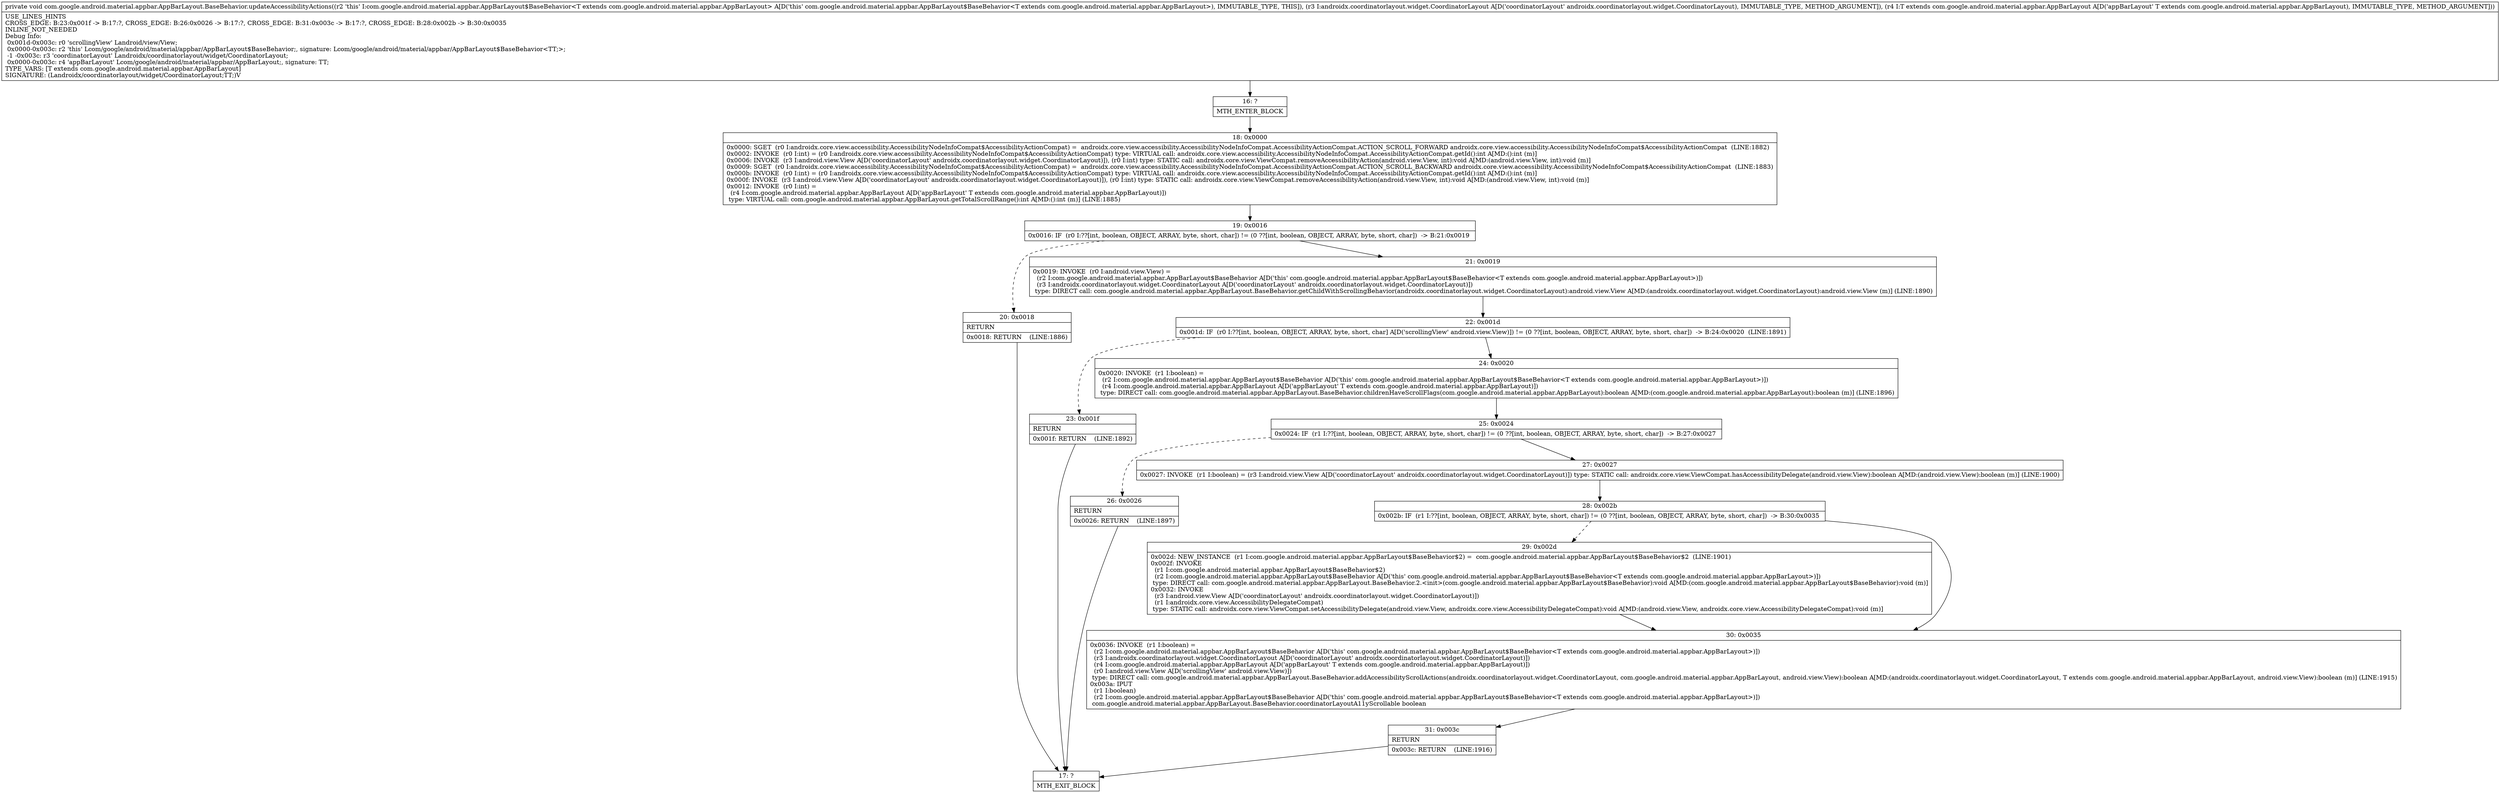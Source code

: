 digraph "CFG forcom.google.android.material.appbar.AppBarLayout.BaseBehavior.updateAccessibilityActions(Landroidx\/coordinatorlayout\/widget\/CoordinatorLayout;Lcom\/google\/android\/material\/appbar\/AppBarLayout;)V" {
Node_16 [shape=record,label="{16\:\ ?|MTH_ENTER_BLOCK\l}"];
Node_18 [shape=record,label="{18\:\ 0x0000|0x0000: SGET  (r0 I:androidx.core.view.accessibility.AccessibilityNodeInfoCompat$AccessibilityActionCompat) =  androidx.core.view.accessibility.AccessibilityNodeInfoCompat.AccessibilityActionCompat.ACTION_SCROLL_FORWARD androidx.core.view.accessibility.AccessibilityNodeInfoCompat$AccessibilityActionCompat  (LINE:1882)\l0x0002: INVOKE  (r0 I:int) = (r0 I:androidx.core.view.accessibility.AccessibilityNodeInfoCompat$AccessibilityActionCompat) type: VIRTUAL call: androidx.core.view.accessibility.AccessibilityNodeInfoCompat.AccessibilityActionCompat.getId():int A[MD:():int (m)]\l0x0006: INVOKE  (r3 I:android.view.View A[D('coordinatorLayout' androidx.coordinatorlayout.widget.CoordinatorLayout)]), (r0 I:int) type: STATIC call: androidx.core.view.ViewCompat.removeAccessibilityAction(android.view.View, int):void A[MD:(android.view.View, int):void (m)]\l0x0009: SGET  (r0 I:androidx.core.view.accessibility.AccessibilityNodeInfoCompat$AccessibilityActionCompat) =  androidx.core.view.accessibility.AccessibilityNodeInfoCompat.AccessibilityActionCompat.ACTION_SCROLL_BACKWARD androidx.core.view.accessibility.AccessibilityNodeInfoCompat$AccessibilityActionCompat  (LINE:1883)\l0x000b: INVOKE  (r0 I:int) = (r0 I:androidx.core.view.accessibility.AccessibilityNodeInfoCompat$AccessibilityActionCompat) type: VIRTUAL call: androidx.core.view.accessibility.AccessibilityNodeInfoCompat.AccessibilityActionCompat.getId():int A[MD:():int (m)]\l0x000f: INVOKE  (r3 I:android.view.View A[D('coordinatorLayout' androidx.coordinatorlayout.widget.CoordinatorLayout)]), (r0 I:int) type: STATIC call: androidx.core.view.ViewCompat.removeAccessibilityAction(android.view.View, int):void A[MD:(android.view.View, int):void (m)]\l0x0012: INVOKE  (r0 I:int) = \l  (r4 I:com.google.android.material.appbar.AppBarLayout A[D('appBarLayout' T extends com.google.android.material.appbar.AppBarLayout)])\l type: VIRTUAL call: com.google.android.material.appbar.AppBarLayout.getTotalScrollRange():int A[MD:():int (m)] (LINE:1885)\l}"];
Node_19 [shape=record,label="{19\:\ 0x0016|0x0016: IF  (r0 I:??[int, boolean, OBJECT, ARRAY, byte, short, char]) != (0 ??[int, boolean, OBJECT, ARRAY, byte, short, char])  \-\> B:21:0x0019 \l}"];
Node_20 [shape=record,label="{20\:\ 0x0018|RETURN\l|0x0018: RETURN    (LINE:1886)\l}"];
Node_17 [shape=record,label="{17\:\ ?|MTH_EXIT_BLOCK\l}"];
Node_21 [shape=record,label="{21\:\ 0x0019|0x0019: INVOKE  (r0 I:android.view.View) = \l  (r2 I:com.google.android.material.appbar.AppBarLayout$BaseBehavior A[D('this' com.google.android.material.appbar.AppBarLayout$BaseBehavior\<T extends com.google.android.material.appbar.AppBarLayout\>)])\l  (r3 I:androidx.coordinatorlayout.widget.CoordinatorLayout A[D('coordinatorLayout' androidx.coordinatorlayout.widget.CoordinatorLayout)])\l type: DIRECT call: com.google.android.material.appbar.AppBarLayout.BaseBehavior.getChildWithScrollingBehavior(androidx.coordinatorlayout.widget.CoordinatorLayout):android.view.View A[MD:(androidx.coordinatorlayout.widget.CoordinatorLayout):android.view.View (m)] (LINE:1890)\l}"];
Node_22 [shape=record,label="{22\:\ 0x001d|0x001d: IF  (r0 I:??[int, boolean, OBJECT, ARRAY, byte, short, char] A[D('scrollingView' android.view.View)]) != (0 ??[int, boolean, OBJECT, ARRAY, byte, short, char])  \-\> B:24:0x0020  (LINE:1891)\l}"];
Node_23 [shape=record,label="{23\:\ 0x001f|RETURN\l|0x001f: RETURN    (LINE:1892)\l}"];
Node_24 [shape=record,label="{24\:\ 0x0020|0x0020: INVOKE  (r1 I:boolean) = \l  (r2 I:com.google.android.material.appbar.AppBarLayout$BaseBehavior A[D('this' com.google.android.material.appbar.AppBarLayout$BaseBehavior\<T extends com.google.android.material.appbar.AppBarLayout\>)])\l  (r4 I:com.google.android.material.appbar.AppBarLayout A[D('appBarLayout' T extends com.google.android.material.appbar.AppBarLayout)])\l type: DIRECT call: com.google.android.material.appbar.AppBarLayout.BaseBehavior.childrenHaveScrollFlags(com.google.android.material.appbar.AppBarLayout):boolean A[MD:(com.google.android.material.appbar.AppBarLayout):boolean (m)] (LINE:1896)\l}"];
Node_25 [shape=record,label="{25\:\ 0x0024|0x0024: IF  (r1 I:??[int, boolean, OBJECT, ARRAY, byte, short, char]) != (0 ??[int, boolean, OBJECT, ARRAY, byte, short, char])  \-\> B:27:0x0027 \l}"];
Node_26 [shape=record,label="{26\:\ 0x0026|RETURN\l|0x0026: RETURN    (LINE:1897)\l}"];
Node_27 [shape=record,label="{27\:\ 0x0027|0x0027: INVOKE  (r1 I:boolean) = (r3 I:android.view.View A[D('coordinatorLayout' androidx.coordinatorlayout.widget.CoordinatorLayout)]) type: STATIC call: androidx.core.view.ViewCompat.hasAccessibilityDelegate(android.view.View):boolean A[MD:(android.view.View):boolean (m)] (LINE:1900)\l}"];
Node_28 [shape=record,label="{28\:\ 0x002b|0x002b: IF  (r1 I:??[int, boolean, OBJECT, ARRAY, byte, short, char]) != (0 ??[int, boolean, OBJECT, ARRAY, byte, short, char])  \-\> B:30:0x0035 \l}"];
Node_29 [shape=record,label="{29\:\ 0x002d|0x002d: NEW_INSTANCE  (r1 I:com.google.android.material.appbar.AppBarLayout$BaseBehavior$2) =  com.google.android.material.appbar.AppBarLayout$BaseBehavior$2  (LINE:1901)\l0x002f: INVOKE  \l  (r1 I:com.google.android.material.appbar.AppBarLayout$BaseBehavior$2)\l  (r2 I:com.google.android.material.appbar.AppBarLayout$BaseBehavior A[D('this' com.google.android.material.appbar.AppBarLayout$BaseBehavior\<T extends com.google.android.material.appbar.AppBarLayout\>)])\l type: DIRECT call: com.google.android.material.appbar.AppBarLayout.BaseBehavior.2.\<init\>(com.google.android.material.appbar.AppBarLayout$BaseBehavior):void A[MD:(com.google.android.material.appbar.AppBarLayout$BaseBehavior):void (m)]\l0x0032: INVOKE  \l  (r3 I:android.view.View A[D('coordinatorLayout' androidx.coordinatorlayout.widget.CoordinatorLayout)])\l  (r1 I:androidx.core.view.AccessibilityDelegateCompat)\l type: STATIC call: androidx.core.view.ViewCompat.setAccessibilityDelegate(android.view.View, androidx.core.view.AccessibilityDelegateCompat):void A[MD:(android.view.View, androidx.core.view.AccessibilityDelegateCompat):void (m)]\l}"];
Node_30 [shape=record,label="{30\:\ 0x0035|0x0036: INVOKE  (r1 I:boolean) = \l  (r2 I:com.google.android.material.appbar.AppBarLayout$BaseBehavior A[D('this' com.google.android.material.appbar.AppBarLayout$BaseBehavior\<T extends com.google.android.material.appbar.AppBarLayout\>)])\l  (r3 I:androidx.coordinatorlayout.widget.CoordinatorLayout A[D('coordinatorLayout' androidx.coordinatorlayout.widget.CoordinatorLayout)])\l  (r4 I:com.google.android.material.appbar.AppBarLayout A[D('appBarLayout' T extends com.google.android.material.appbar.AppBarLayout)])\l  (r0 I:android.view.View A[D('scrollingView' android.view.View)])\l type: DIRECT call: com.google.android.material.appbar.AppBarLayout.BaseBehavior.addAccessibilityScrollActions(androidx.coordinatorlayout.widget.CoordinatorLayout, com.google.android.material.appbar.AppBarLayout, android.view.View):boolean A[MD:(androidx.coordinatorlayout.widget.CoordinatorLayout, T extends com.google.android.material.appbar.AppBarLayout, android.view.View):boolean (m)] (LINE:1915)\l0x003a: IPUT  \l  (r1 I:boolean)\l  (r2 I:com.google.android.material.appbar.AppBarLayout$BaseBehavior A[D('this' com.google.android.material.appbar.AppBarLayout$BaseBehavior\<T extends com.google.android.material.appbar.AppBarLayout\>)])\l com.google.android.material.appbar.AppBarLayout.BaseBehavior.coordinatorLayoutA11yScrollable boolean \l}"];
Node_31 [shape=record,label="{31\:\ 0x003c|RETURN\l|0x003c: RETURN    (LINE:1916)\l}"];
MethodNode[shape=record,label="{private void com.google.android.material.appbar.AppBarLayout.BaseBehavior.updateAccessibilityActions((r2 'this' I:com.google.android.material.appbar.AppBarLayout$BaseBehavior\<T extends com.google.android.material.appbar.AppBarLayout\> A[D('this' com.google.android.material.appbar.AppBarLayout$BaseBehavior\<T extends com.google.android.material.appbar.AppBarLayout\>), IMMUTABLE_TYPE, THIS]), (r3 I:androidx.coordinatorlayout.widget.CoordinatorLayout A[D('coordinatorLayout' androidx.coordinatorlayout.widget.CoordinatorLayout), IMMUTABLE_TYPE, METHOD_ARGUMENT]), (r4 I:T extends com.google.android.material.appbar.AppBarLayout A[D('appBarLayout' T extends com.google.android.material.appbar.AppBarLayout), IMMUTABLE_TYPE, METHOD_ARGUMENT]))  | USE_LINES_HINTS\lCROSS_EDGE: B:23:0x001f \-\> B:17:?, CROSS_EDGE: B:26:0x0026 \-\> B:17:?, CROSS_EDGE: B:31:0x003c \-\> B:17:?, CROSS_EDGE: B:28:0x002b \-\> B:30:0x0035\lINLINE_NOT_NEEDED\lDebug Info:\l  0x001d\-0x003c: r0 'scrollingView' Landroid\/view\/View;\l  0x0000\-0x003c: r2 'this' Lcom\/google\/android\/material\/appbar\/AppBarLayout$BaseBehavior;, signature: Lcom\/google\/android\/material\/appbar\/AppBarLayout$BaseBehavior\<TT;\>;\l  \-1 \-0x003c: r3 'coordinatorLayout' Landroidx\/coordinatorlayout\/widget\/CoordinatorLayout;\l  0x0000\-0x003c: r4 'appBarLayout' Lcom\/google\/android\/material\/appbar\/AppBarLayout;, signature: TT;\lTYPE_VARS: [T extends com.google.android.material.appbar.AppBarLayout]\lSIGNATURE: (Landroidx\/coordinatorlayout\/widget\/CoordinatorLayout;TT;)V\l}"];
MethodNode -> Node_16;Node_16 -> Node_18;
Node_18 -> Node_19;
Node_19 -> Node_20[style=dashed];
Node_19 -> Node_21;
Node_20 -> Node_17;
Node_21 -> Node_22;
Node_22 -> Node_23[style=dashed];
Node_22 -> Node_24;
Node_23 -> Node_17;
Node_24 -> Node_25;
Node_25 -> Node_26[style=dashed];
Node_25 -> Node_27;
Node_26 -> Node_17;
Node_27 -> Node_28;
Node_28 -> Node_29[style=dashed];
Node_28 -> Node_30;
Node_29 -> Node_30;
Node_30 -> Node_31;
Node_31 -> Node_17;
}


